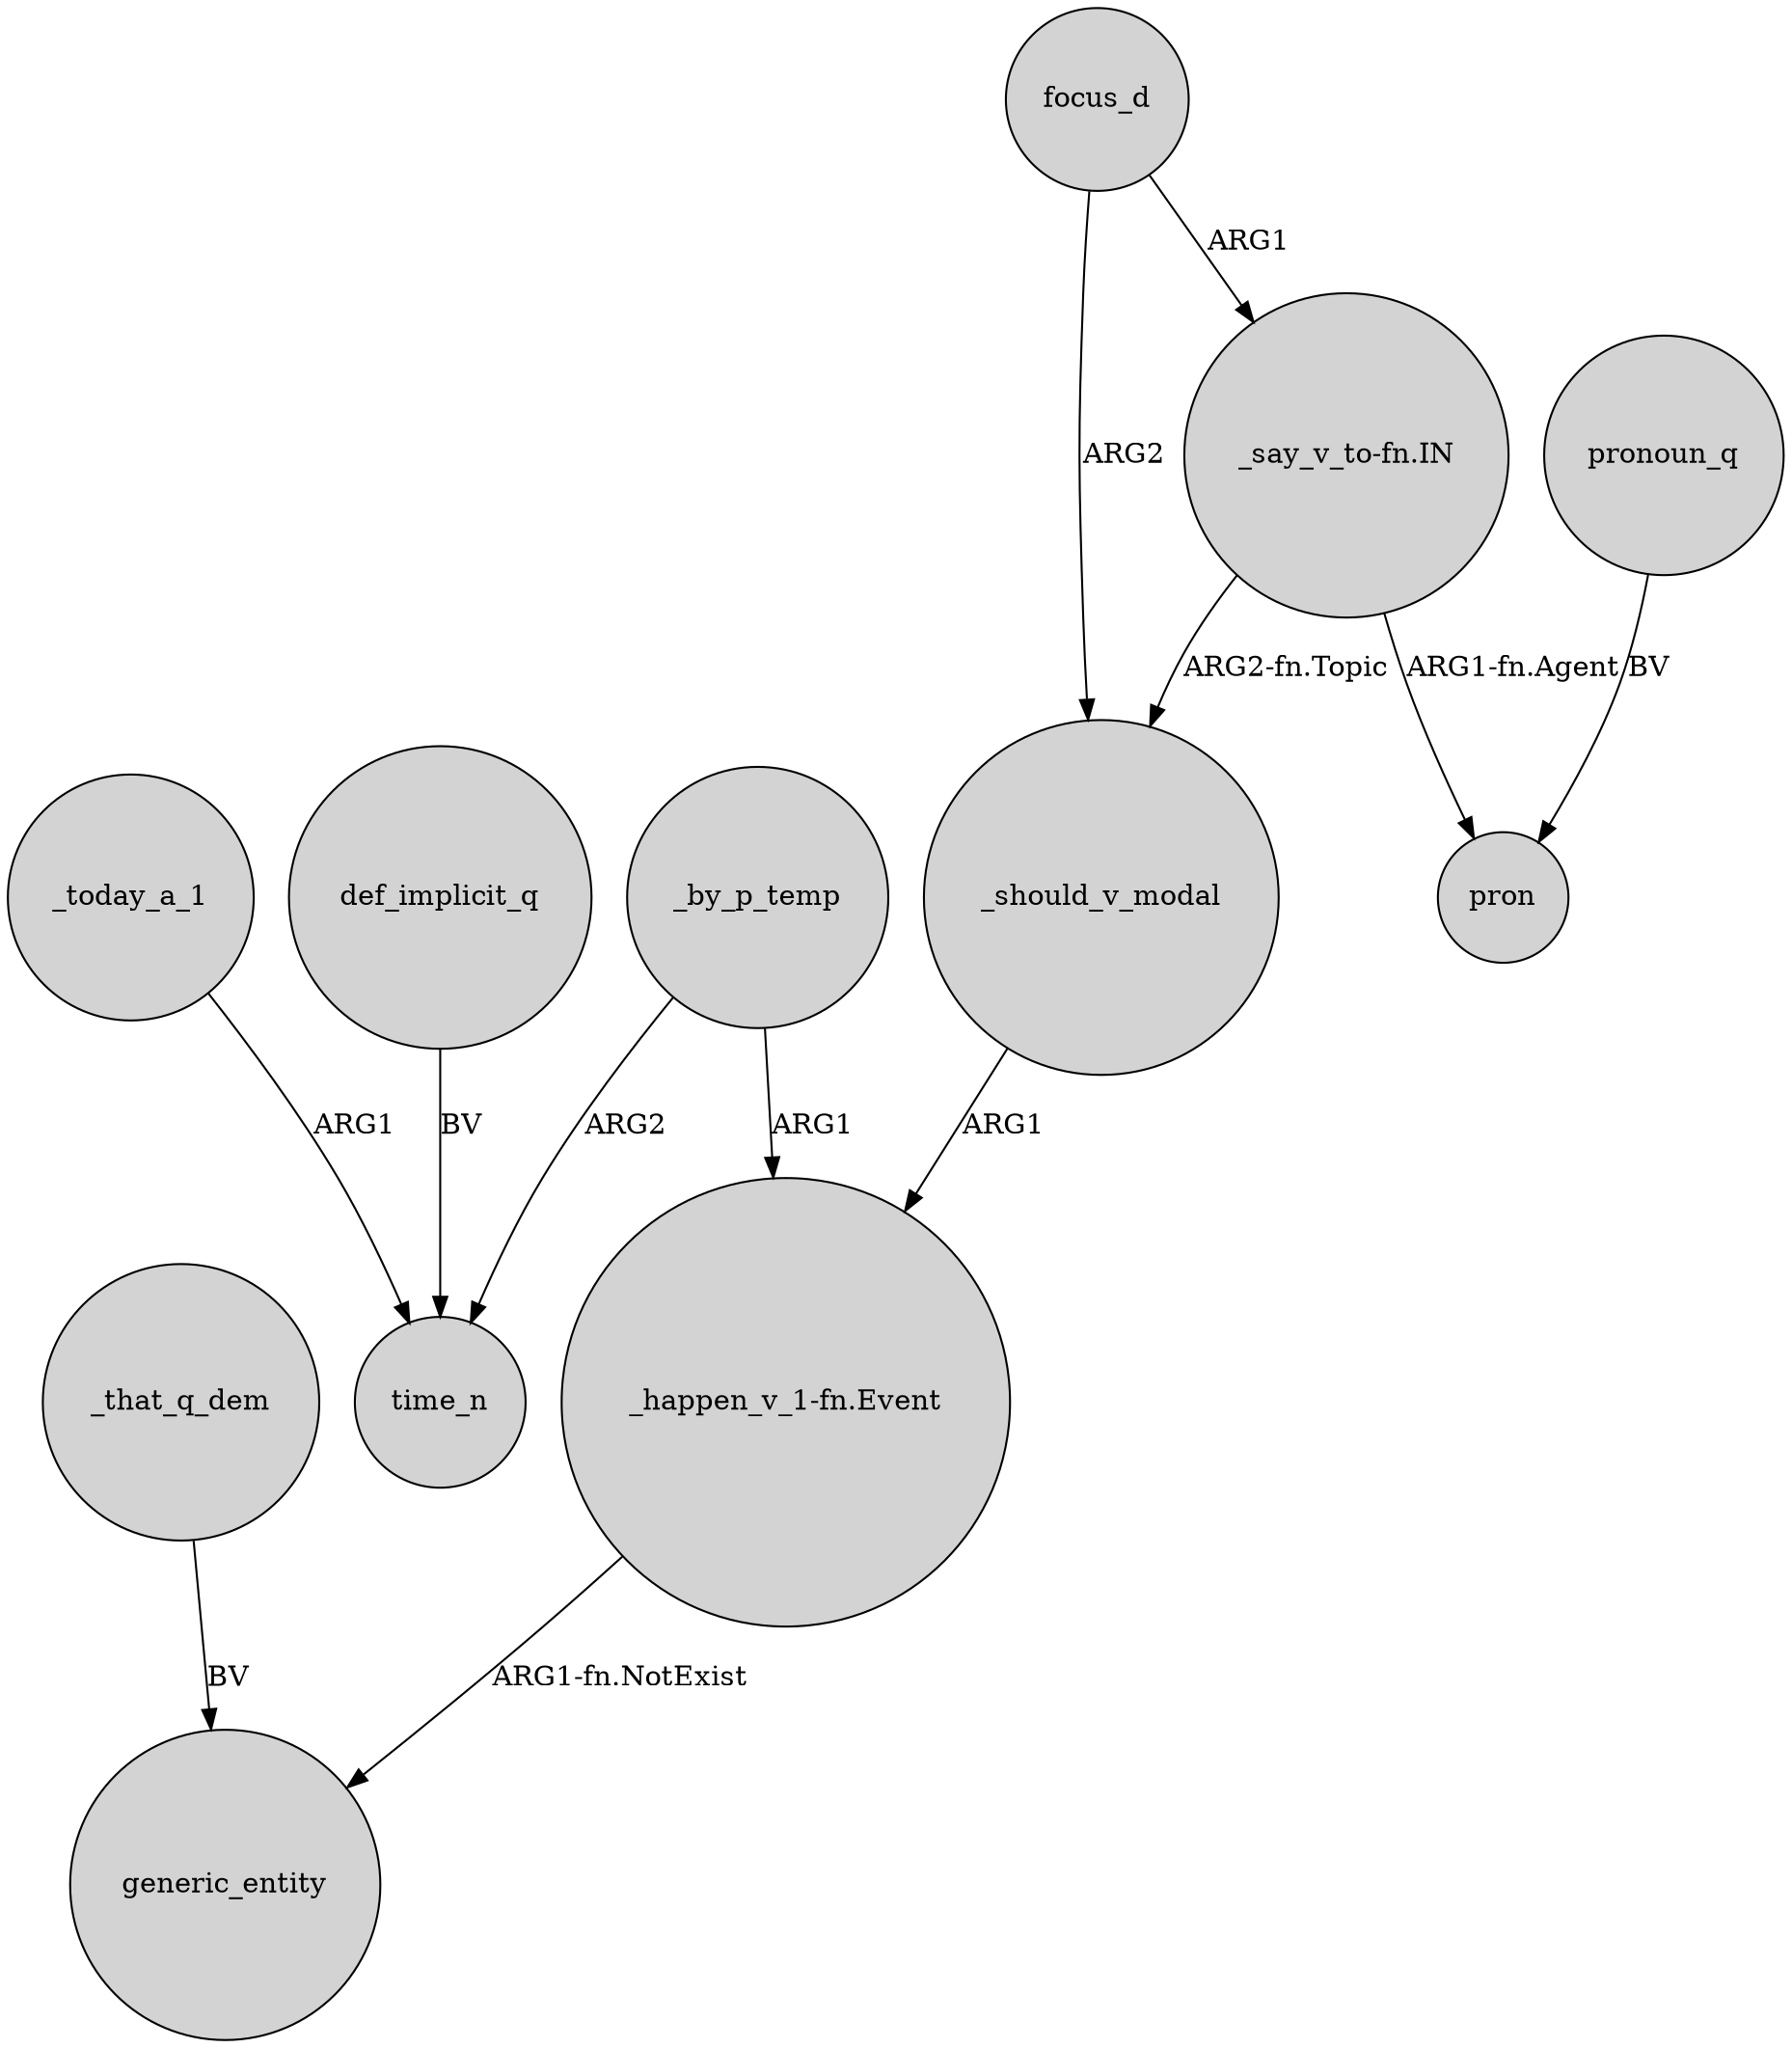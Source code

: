 digraph {
	node [shape=circle style=filled]
	_should_v_modal -> "_happen_v_1-fn.Event" [label=ARG1]
	_today_a_1 -> time_n [label=ARG1]
	_by_p_temp -> time_n [label=ARG2]
	"_happen_v_1-fn.Event" -> generic_entity [label="ARG1-fn.NotExist"]
	_that_q_dem -> generic_entity [label=BV]
	_by_p_temp -> "_happen_v_1-fn.Event" [label=ARG1]
	def_implicit_q -> time_n [label=BV]
	focus_d -> _should_v_modal [label=ARG2]
	focus_d -> "_say_v_to-fn.IN" [label=ARG1]
	"_say_v_to-fn.IN" -> _should_v_modal [label="ARG2-fn.Topic"]
	"_say_v_to-fn.IN" -> pron [label="ARG1-fn.Agent"]
	pronoun_q -> pron [label=BV]
}

